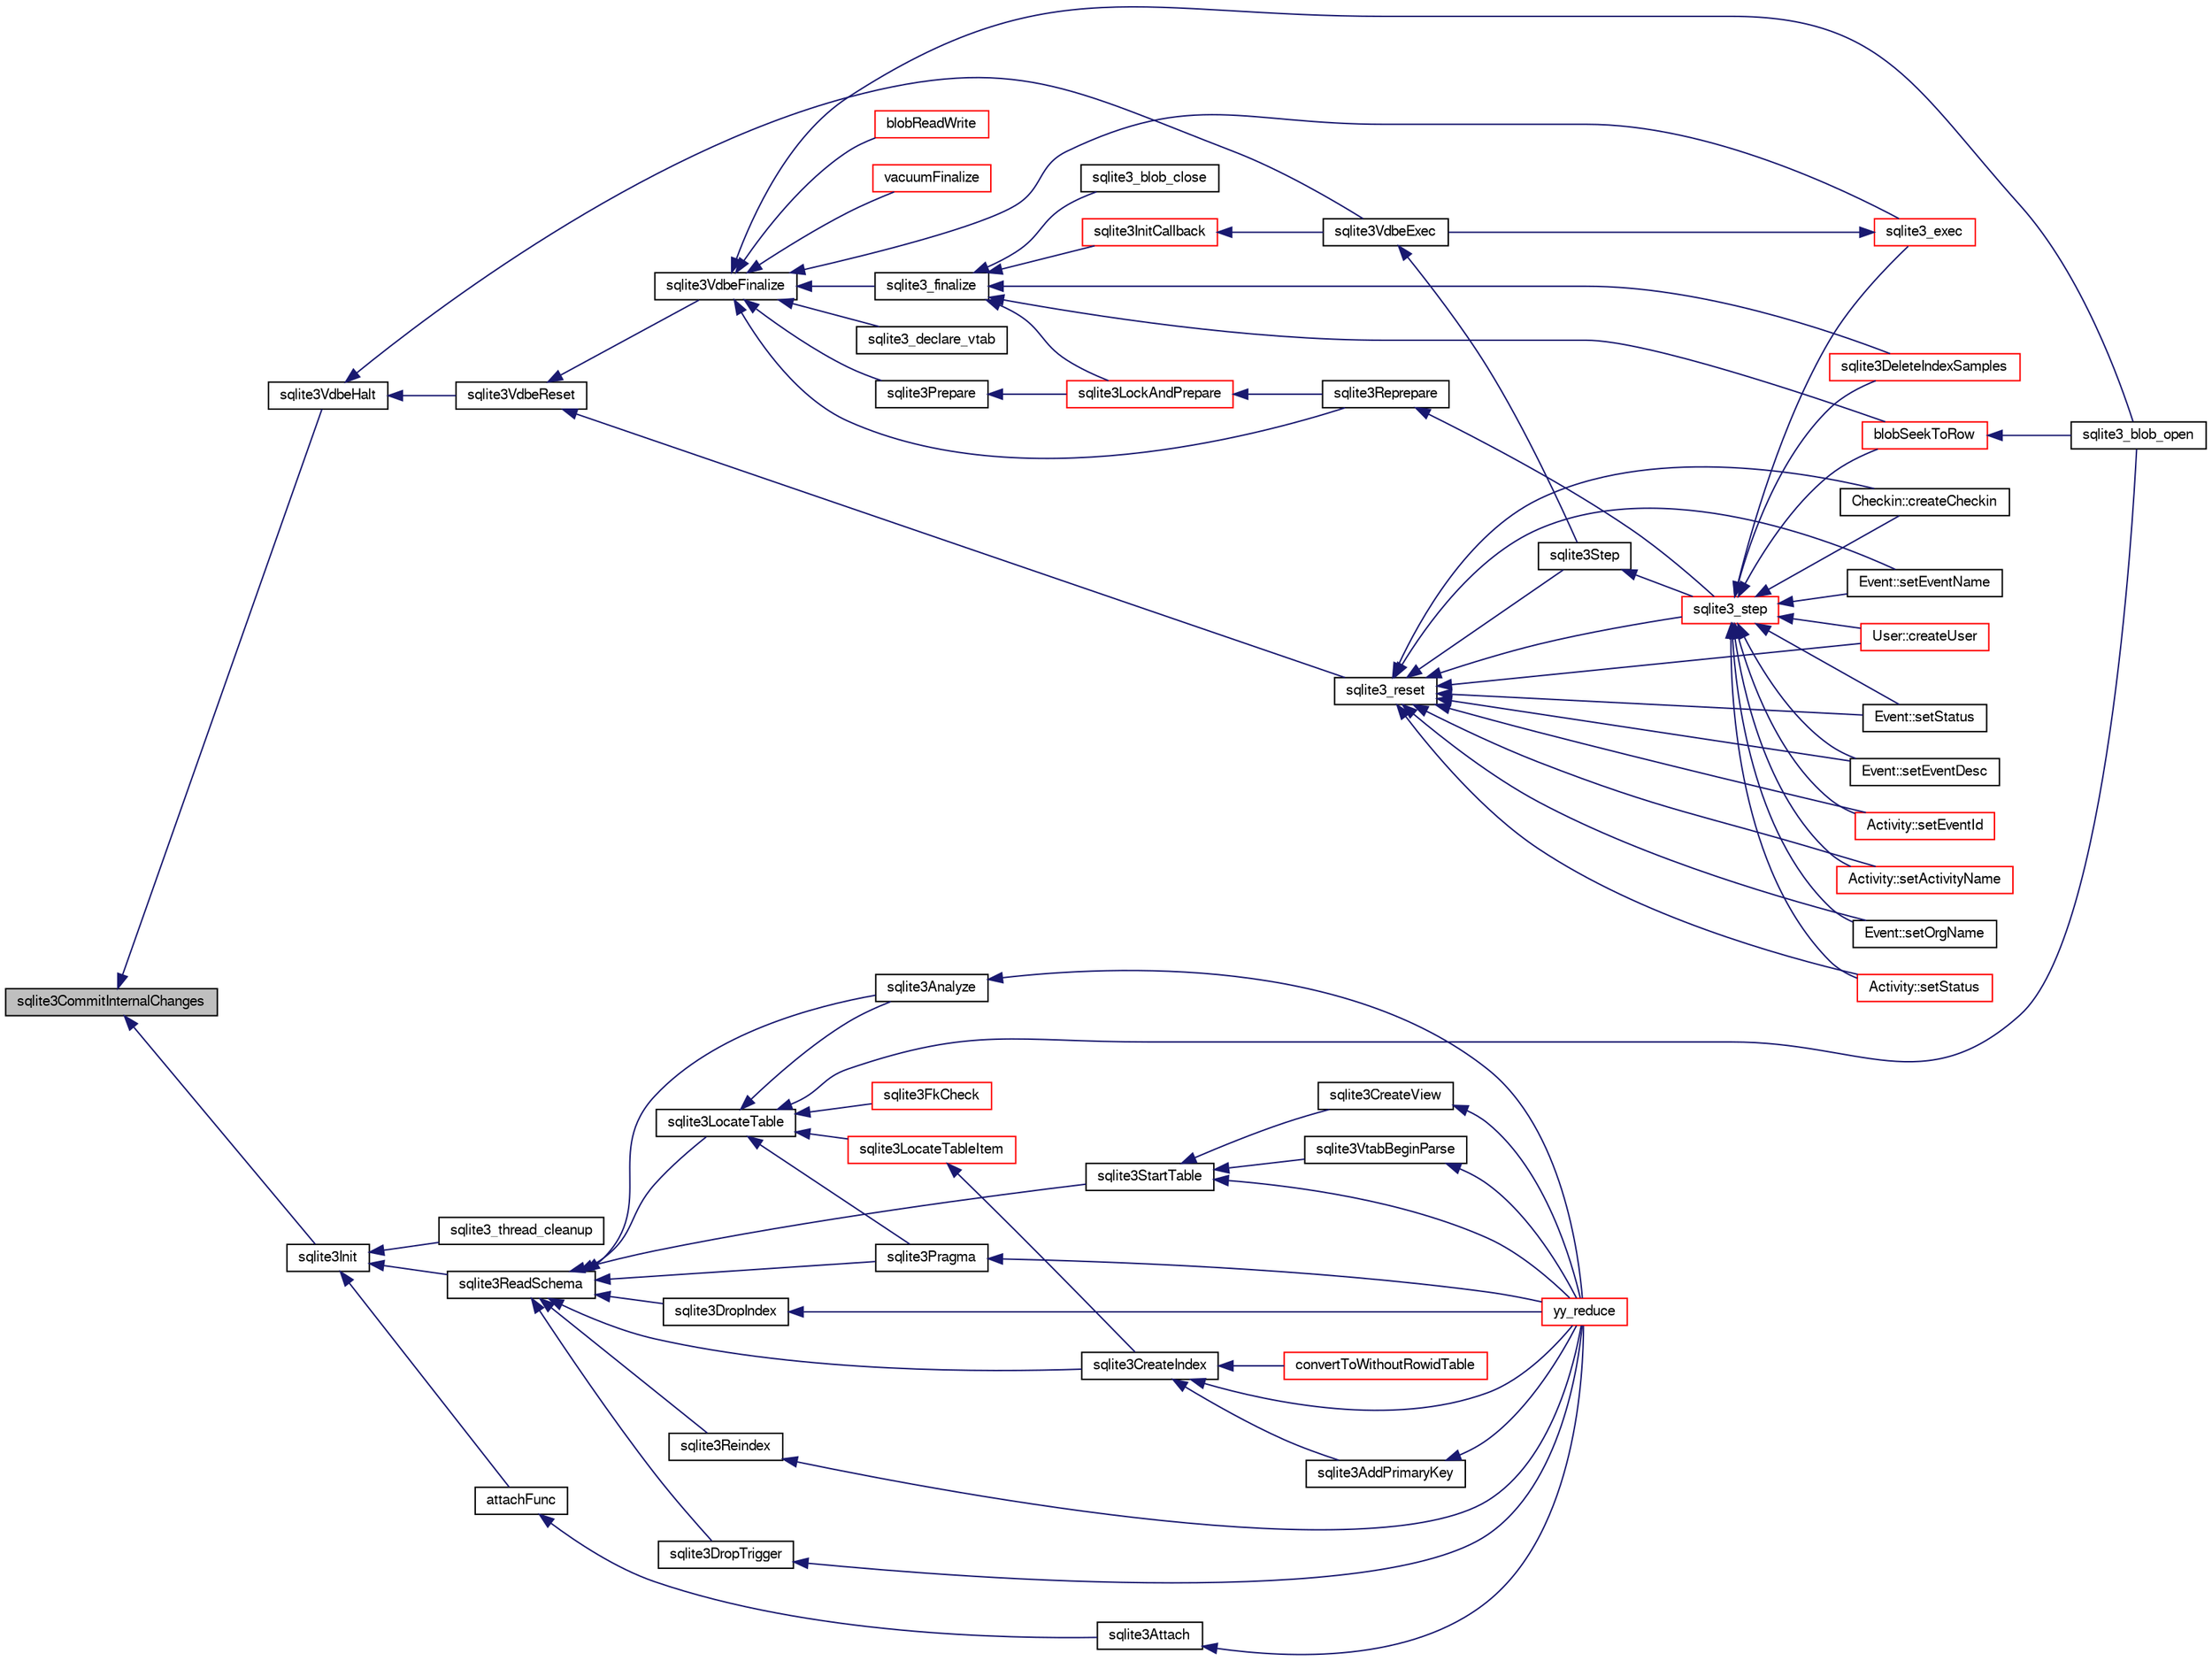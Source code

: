 digraph "sqlite3CommitInternalChanges"
{
  edge [fontname="FreeSans",fontsize="10",labelfontname="FreeSans",labelfontsize="10"];
  node [fontname="FreeSans",fontsize="10",shape=record];
  rankdir="LR";
  Node480276 [label="sqlite3CommitInternalChanges",height=0.2,width=0.4,color="black", fillcolor="grey75", style="filled", fontcolor="black"];
  Node480276 -> Node480277 [dir="back",color="midnightblue",fontsize="10",style="solid",fontname="FreeSans"];
  Node480277 [label="sqlite3VdbeHalt",height=0.2,width=0.4,color="black", fillcolor="white", style="filled",URL="$sqlite3_8c.html#a8d1d99703d999190fbc35ecc981cb709"];
  Node480277 -> Node480278 [dir="back",color="midnightblue",fontsize="10",style="solid",fontname="FreeSans"];
  Node480278 [label="sqlite3VdbeReset",height=0.2,width=0.4,color="black", fillcolor="white", style="filled",URL="$sqlite3_8c.html#a315a913742f7267f90d46d41446353b1"];
  Node480278 -> Node480279 [dir="back",color="midnightblue",fontsize="10",style="solid",fontname="FreeSans"];
  Node480279 [label="sqlite3VdbeFinalize",height=0.2,width=0.4,color="black", fillcolor="white", style="filled",URL="$sqlite3_8c.html#af81e0c8d03b71610d3a826469f67bbd4"];
  Node480279 -> Node480280 [dir="back",color="midnightblue",fontsize="10",style="solid",fontname="FreeSans"];
  Node480280 [label="sqlite3_finalize",height=0.2,width=0.4,color="black", fillcolor="white", style="filled",URL="$sqlite3_8h.html#a801195c0f771d40bb4be1e40f3b88945"];
  Node480280 -> Node480281 [dir="back",color="midnightblue",fontsize="10",style="solid",fontname="FreeSans"];
  Node480281 [label="blobSeekToRow",height=0.2,width=0.4,color="red", fillcolor="white", style="filled",URL="$sqlite3_8c.html#afff57e13332b98c8a44a7cebe38962ab"];
  Node480281 -> Node480282 [dir="back",color="midnightblue",fontsize="10",style="solid",fontname="FreeSans"];
  Node480282 [label="sqlite3_blob_open",height=0.2,width=0.4,color="black", fillcolor="white", style="filled",URL="$sqlite3_8h.html#adb8ad839a5bdd62a43785132bc7dd518"];
  Node480280 -> Node480284 [dir="back",color="midnightblue",fontsize="10",style="solid",fontname="FreeSans"];
  Node480284 [label="sqlite3_blob_close",height=0.2,width=0.4,color="black", fillcolor="white", style="filled",URL="$sqlite3_8h.html#a8885ae884821e14e1e4501183c5833d6"];
  Node480280 -> Node480285 [dir="back",color="midnightblue",fontsize="10",style="solid",fontname="FreeSans"];
  Node480285 [label="sqlite3DeleteIndexSamples",height=0.2,width=0.4,color="red", fillcolor="white", style="filled",URL="$sqlite3_8c.html#aaeda0302fbf61397ec009f65bed047ef"];
  Node480280 -> Node480475 [dir="back",color="midnightblue",fontsize="10",style="solid",fontname="FreeSans"];
  Node480475 [label="sqlite3InitCallback",height=0.2,width=0.4,color="red", fillcolor="white", style="filled",URL="$sqlite3_8c.html#a5183ff3c8b5311c7332250013ee018b3"];
  Node480475 -> Node480287 [dir="back",color="midnightblue",fontsize="10",style="solid",fontname="FreeSans"];
  Node480287 [label="sqlite3VdbeExec",height=0.2,width=0.4,color="black", fillcolor="white", style="filled",URL="$sqlite3_8c.html#a8ce40a614bdc56719c4d642b1e4dfb21"];
  Node480287 -> Node480288 [dir="back",color="midnightblue",fontsize="10",style="solid",fontname="FreeSans"];
  Node480288 [label="sqlite3Step",height=0.2,width=0.4,color="black", fillcolor="white", style="filled",URL="$sqlite3_8c.html#a3f2872e873e2758a4beedad1d5113554"];
  Node480288 -> Node480289 [dir="back",color="midnightblue",fontsize="10",style="solid",fontname="FreeSans"];
  Node480289 [label="sqlite3_step",height=0.2,width=0.4,color="red", fillcolor="white", style="filled",URL="$sqlite3_8h.html#ac1e491ce36b7471eb28387f7d3c74334"];
  Node480289 -> Node480295 [dir="back",color="midnightblue",fontsize="10",style="solid",fontname="FreeSans"];
  Node480295 [label="Activity::setEventId",height=0.2,width=0.4,color="red", fillcolor="white", style="filled",URL="$classActivity.html#adb1d0fd0d08f473e068f0a4086bfa9ca"];
  Node480289 -> Node480296 [dir="back",color="midnightblue",fontsize="10",style="solid",fontname="FreeSans"];
  Node480296 [label="Activity::setActivityName",height=0.2,width=0.4,color="red", fillcolor="white", style="filled",URL="$classActivity.html#a62dc3737b33915a36086f9dd26d16a81"];
  Node480289 -> Node480297 [dir="back",color="midnightblue",fontsize="10",style="solid",fontname="FreeSans"];
  Node480297 [label="Activity::setStatus",height=0.2,width=0.4,color="red", fillcolor="white", style="filled",URL="$classActivity.html#af618135a7738f4d2a7ee147a8ef912ea"];
  Node480289 -> Node480298 [dir="back",color="midnightblue",fontsize="10",style="solid",fontname="FreeSans"];
  Node480298 [label="Checkin::createCheckin",height=0.2,width=0.4,color="black", fillcolor="white", style="filled",URL="$classCheckin.html#a4e40acdf7fff0e607f6de4f24f3a163c"];
  Node480289 -> Node480304 [dir="back",color="midnightblue",fontsize="10",style="solid",fontname="FreeSans"];
  Node480304 [label="Event::setEventName",height=0.2,width=0.4,color="black", fillcolor="white", style="filled",URL="$classEvent.html#a10596b6ca077df05184e30d62b08729d"];
  Node480289 -> Node480305 [dir="back",color="midnightblue",fontsize="10",style="solid",fontname="FreeSans"];
  Node480305 [label="Event::setEventDesc",height=0.2,width=0.4,color="black", fillcolor="white", style="filled",URL="$classEvent.html#ae36b8377dcae792f1c5c4726024c981b"];
  Node480289 -> Node480306 [dir="back",color="midnightblue",fontsize="10",style="solid",fontname="FreeSans"];
  Node480306 [label="Event::setOrgName",height=0.2,width=0.4,color="black", fillcolor="white", style="filled",URL="$classEvent.html#a19aac0f776bd764563a54977656cf680"];
  Node480289 -> Node480307 [dir="back",color="midnightblue",fontsize="10",style="solid",fontname="FreeSans"];
  Node480307 [label="Event::setStatus",height=0.2,width=0.4,color="black", fillcolor="white", style="filled",URL="$classEvent.html#ab0a6b9285af0f4172eb841e2b80f8972"];
  Node480289 -> Node480281 [dir="back",color="midnightblue",fontsize="10",style="solid",fontname="FreeSans"];
  Node480289 -> Node480285 [dir="back",color="midnightblue",fontsize="10",style="solid",fontname="FreeSans"];
  Node480289 -> Node480308 [dir="back",color="midnightblue",fontsize="10",style="solid",fontname="FreeSans"];
  Node480308 [label="sqlite3_exec",height=0.2,width=0.4,color="red", fillcolor="white", style="filled",URL="$sqlite3_8h.html#a97487ec8150e0bcc8fa392ab8f0e24db"];
  Node480308 -> Node480287 [dir="back",color="midnightblue",fontsize="10",style="solid",fontname="FreeSans"];
  Node480289 -> Node480414 [dir="back",color="midnightblue",fontsize="10",style="solid",fontname="FreeSans"];
  Node480414 [label="User::createUser",height=0.2,width=0.4,color="red", fillcolor="white", style="filled",URL="$classUser.html#a22ed673939e8cc0a136130b809bba513"];
  Node480280 -> Node480472 [dir="back",color="midnightblue",fontsize="10",style="solid",fontname="FreeSans"];
  Node480472 [label="sqlite3LockAndPrepare",height=0.2,width=0.4,color="red", fillcolor="white", style="filled",URL="$sqlite3_8c.html#a5db1ec5589aa2b02c6d979211a8789bd"];
  Node480472 -> Node480473 [dir="back",color="midnightblue",fontsize="10",style="solid",fontname="FreeSans"];
  Node480473 [label="sqlite3Reprepare",height=0.2,width=0.4,color="black", fillcolor="white", style="filled",URL="$sqlite3_8c.html#a7e2f7299cc947d07e782f6ac561fa937"];
  Node480473 -> Node480289 [dir="back",color="midnightblue",fontsize="10",style="solid",fontname="FreeSans"];
  Node480279 -> Node480282 [dir="back",color="midnightblue",fontsize="10",style="solid",fontname="FreeSans"];
  Node480279 -> Node480533 [dir="back",color="midnightblue",fontsize="10",style="solid",fontname="FreeSans"];
  Node480533 [label="blobReadWrite",height=0.2,width=0.4,color="red", fillcolor="white", style="filled",URL="$sqlite3_8c.html#a6c1d57e4337ee1b8655215c06dea4046"];
  Node480279 -> Node480308 [dir="back",color="midnightblue",fontsize="10",style="solid",fontname="FreeSans"];
  Node480279 -> Node480471 [dir="back",color="midnightblue",fontsize="10",style="solid",fontname="FreeSans"];
  Node480471 [label="sqlite3Prepare",height=0.2,width=0.4,color="black", fillcolor="white", style="filled",URL="$sqlite3_8c.html#acb25890858d0bf4b12eb7aae569f0c7b"];
  Node480471 -> Node480472 [dir="back",color="midnightblue",fontsize="10",style="solid",fontname="FreeSans"];
  Node480279 -> Node480473 [dir="back",color="midnightblue",fontsize="10",style="solid",fontname="FreeSans"];
  Node480279 -> Node480536 [dir="back",color="midnightblue",fontsize="10",style="solid",fontname="FreeSans"];
  Node480536 [label="vacuumFinalize",height=0.2,width=0.4,color="red", fillcolor="white", style="filled",URL="$sqlite3_8c.html#a632db76c46aca8f067d585295d2ada31"];
  Node480279 -> Node480480 [dir="back",color="midnightblue",fontsize="10",style="solid",fontname="FreeSans"];
  Node480480 [label="sqlite3_declare_vtab",height=0.2,width=0.4,color="black", fillcolor="white", style="filled",URL="$sqlite3_8h.html#a65393c41da76ae1470a7c7f4b4aca600"];
  Node480278 -> Node480537 [dir="back",color="midnightblue",fontsize="10",style="solid",fontname="FreeSans"];
  Node480537 [label="sqlite3_reset",height=0.2,width=0.4,color="black", fillcolor="white", style="filled",URL="$sqlite3_8h.html#a758efebc2e95694959ab0e74b397984c"];
  Node480537 -> Node480295 [dir="back",color="midnightblue",fontsize="10",style="solid",fontname="FreeSans"];
  Node480537 -> Node480296 [dir="back",color="midnightblue",fontsize="10",style="solid",fontname="FreeSans"];
  Node480537 -> Node480297 [dir="back",color="midnightblue",fontsize="10",style="solid",fontname="FreeSans"];
  Node480537 -> Node480298 [dir="back",color="midnightblue",fontsize="10",style="solid",fontname="FreeSans"];
  Node480537 -> Node480304 [dir="back",color="midnightblue",fontsize="10",style="solid",fontname="FreeSans"];
  Node480537 -> Node480305 [dir="back",color="midnightblue",fontsize="10",style="solid",fontname="FreeSans"];
  Node480537 -> Node480306 [dir="back",color="midnightblue",fontsize="10",style="solid",fontname="FreeSans"];
  Node480537 -> Node480307 [dir="back",color="midnightblue",fontsize="10",style="solid",fontname="FreeSans"];
  Node480537 -> Node480288 [dir="back",color="midnightblue",fontsize="10",style="solid",fontname="FreeSans"];
  Node480537 -> Node480289 [dir="back",color="midnightblue",fontsize="10",style="solid",fontname="FreeSans"];
  Node480537 -> Node480414 [dir="back",color="midnightblue",fontsize="10",style="solid",fontname="FreeSans"];
  Node480277 -> Node480287 [dir="back",color="midnightblue",fontsize="10",style="solid",fontname="FreeSans"];
  Node480276 -> Node480310 [dir="back",color="midnightblue",fontsize="10",style="solid",fontname="FreeSans"];
  Node480310 [label="sqlite3Init",height=0.2,width=0.4,color="black", fillcolor="white", style="filled",URL="$sqlite3_8c.html#aed74e3dc765631a833f522f425ff5a48"];
  Node480310 -> Node480311 [dir="back",color="midnightblue",fontsize="10",style="solid",fontname="FreeSans"];
  Node480311 [label="attachFunc",height=0.2,width=0.4,color="black", fillcolor="white", style="filled",URL="$sqlite3_8c.html#a69cb751a7da501b9a0aa37e0d7c3eaf7"];
  Node480311 -> Node480312 [dir="back",color="midnightblue",fontsize="10",style="solid",fontname="FreeSans"];
  Node480312 [label="sqlite3Attach",height=0.2,width=0.4,color="black", fillcolor="white", style="filled",URL="$sqlite3_8c.html#ae0907fe0b43cc1b4c7e6a16213e8546f"];
  Node480312 -> Node480313 [dir="back",color="midnightblue",fontsize="10",style="solid",fontname="FreeSans"];
  Node480313 [label="yy_reduce",height=0.2,width=0.4,color="red", fillcolor="white", style="filled",URL="$sqlite3_8c.html#a7c419a9b25711c666a9a2449ef377f14"];
  Node480310 -> Node480315 [dir="back",color="midnightblue",fontsize="10",style="solid",fontname="FreeSans"];
  Node480315 [label="sqlite3ReadSchema",height=0.2,width=0.4,color="black", fillcolor="white", style="filled",URL="$sqlite3_8c.html#ac41a97f30334f7d35b2b5713097eca90"];
  Node480315 -> Node480316 [dir="back",color="midnightblue",fontsize="10",style="solid",fontname="FreeSans"];
  Node480316 [label="sqlite3Analyze",height=0.2,width=0.4,color="black", fillcolor="white", style="filled",URL="$sqlite3_8c.html#ac696deb1ccaae3fa855cfbd0bfd4d048"];
  Node480316 -> Node480313 [dir="back",color="midnightblue",fontsize="10",style="solid",fontname="FreeSans"];
  Node480315 -> Node480317 [dir="back",color="midnightblue",fontsize="10",style="solid",fontname="FreeSans"];
  Node480317 [label="sqlite3LocateTable",height=0.2,width=0.4,color="black", fillcolor="white", style="filled",URL="$sqlite3_8c.html#adfeea5b18971250d4ff7f5a44e134d75"];
  Node480317 -> Node480282 [dir="back",color="midnightblue",fontsize="10",style="solid",fontname="FreeSans"];
  Node480317 -> Node480316 [dir="back",color="midnightblue",fontsize="10",style="solid",fontname="FreeSans"];
  Node480317 -> Node480318 [dir="back",color="midnightblue",fontsize="10",style="solid",fontname="FreeSans"];
  Node480318 [label="sqlite3LocateTableItem",height=0.2,width=0.4,color="red", fillcolor="white", style="filled",URL="$sqlite3_8c.html#ac80229652e6d3200bd88dff77f874888"];
  Node480318 -> Node480322 [dir="back",color="midnightblue",fontsize="10",style="solid",fontname="FreeSans"];
  Node480322 [label="sqlite3CreateIndex",height=0.2,width=0.4,color="black", fillcolor="white", style="filled",URL="$sqlite3_8c.html#a8dbe5e590ab6c58a8c45f34f7c81e825"];
  Node480322 -> Node480323 [dir="back",color="midnightblue",fontsize="10",style="solid",fontname="FreeSans"];
  Node480323 [label="sqlite3AddPrimaryKey",height=0.2,width=0.4,color="black", fillcolor="white", style="filled",URL="$sqlite3_8c.html#af2b0672c3379d2a7d927d210ae0ade62"];
  Node480323 -> Node480313 [dir="back",color="midnightblue",fontsize="10",style="solid",fontname="FreeSans"];
  Node480322 -> Node480324 [dir="back",color="midnightblue",fontsize="10",style="solid",fontname="FreeSans"];
  Node480324 [label="convertToWithoutRowidTable",height=0.2,width=0.4,color="red", fillcolor="white", style="filled",URL="$sqlite3_8c.html#a0d41effc4e4a0ba740429a08f6747313"];
  Node480322 -> Node480313 [dir="back",color="midnightblue",fontsize="10",style="solid",fontname="FreeSans"];
  Node480317 -> Node480357 [dir="back",color="midnightblue",fontsize="10",style="solid",fontname="FreeSans"];
  Node480357 [label="sqlite3FkCheck",height=0.2,width=0.4,color="red", fillcolor="white", style="filled",URL="$sqlite3_8c.html#aa38fb76c7d6f48f19772877a41703b92"];
  Node480317 -> Node480361 [dir="back",color="midnightblue",fontsize="10",style="solid",fontname="FreeSans"];
  Node480361 [label="sqlite3Pragma",height=0.2,width=0.4,color="black", fillcolor="white", style="filled",URL="$sqlite3_8c.html#a111391370f58f8e6a6eca51fd34d62ed"];
  Node480361 -> Node480313 [dir="back",color="midnightblue",fontsize="10",style="solid",fontname="FreeSans"];
  Node480315 -> Node480405 [dir="back",color="midnightblue",fontsize="10",style="solid",fontname="FreeSans"];
  Node480405 [label="sqlite3StartTable",height=0.2,width=0.4,color="black", fillcolor="white", style="filled",URL="$sqlite3_8c.html#af49b4395f39d9078a0dda2484c183012"];
  Node480405 -> Node480326 [dir="back",color="midnightblue",fontsize="10",style="solid",fontname="FreeSans"];
  Node480326 [label="sqlite3CreateView",height=0.2,width=0.4,color="black", fillcolor="white", style="filled",URL="$sqlite3_8c.html#a9d85cb00ff71dee5cd9a019503a6982e"];
  Node480326 -> Node480313 [dir="back",color="midnightblue",fontsize="10",style="solid",fontname="FreeSans"];
  Node480405 -> Node480406 [dir="back",color="midnightblue",fontsize="10",style="solid",fontname="FreeSans"];
  Node480406 [label="sqlite3VtabBeginParse",height=0.2,width=0.4,color="black", fillcolor="white", style="filled",URL="$sqlite3_8c.html#a081b9e174ed9650ac90990d60cd36e96"];
  Node480406 -> Node480313 [dir="back",color="midnightblue",fontsize="10",style="solid",fontname="FreeSans"];
  Node480405 -> Node480313 [dir="back",color="midnightblue",fontsize="10",style="solid",fontname="FreeSans"];
  Node480315 -> Node480322 [dir="back",color="midnightblue",fontsize="10",style="solid",fontname="FreeSans"];
  Node480315 -> Node480407 [dir="back",color="midnightblue",fontsize="10",style="solid",fontname="FreeSans"];
  Node480407 [label="sqlite3DropIndex",height=0.2,width=0.4,color="black", fillcolor="white", style="filled",URL="$sqlite3_8c.html#a3ffd2536f34a0cf6d427710b06b71e83"];
  Node480407 -> Node480313 [dir="back",color="midnightblue",fontsize="10",style="solid",fontname="FreeSans"];
  Node480315 -> Node480375 [dir="back",color="midnightblue",fontsize="10",style="solid",fontname="FreeSans"];
  Node480375 [label="sqlite3Reindex",height=0.2,width=0.4,color="black", fillcolor="white", style="filled",URL="$sqlite3_8c.html#abd189e31189391e1ef114b413ff4abbf"];
  Node480375 -> Node480313 [dir="back",color="midnightblue",fontsize="10",style="solid",fontname="FreeSans"];
  Node480315 -> Node480361 [dir="back",color="midnightblue",fontsize="10",style="solid",fontname="FreeSans"];
  Node480315 -> Node480408 [dir="back",color="midnightblue",fontsize="10",style="solid",fontname="FreeSans"];
  Node480408 [label="sqlite3DropTrigger",height=0.2,width=0.4,color="black", fillcolor="white", style="filled",URL="$sqlite3_8c.html#affdf1dd65e331b06feaef6ff8636305f"];
  Node480408 -> Node480313 [dir="back",color="midnightblue",fontsize="10",style="solid",fontname="FreeSans"];
  Node480310 -> Node480409 [dir="back",color="midnightblue",fontsize="10",style="solid",fontname="FreeSans"];
  Node480409 [label="sqlite3_thread_cleanup",height=0.2,width=0.4,color="black", fillcolor="white", style="filled",URL="$sqlite3_8h.html#a34980c829db84f02e1a1599063469f06"];
}
